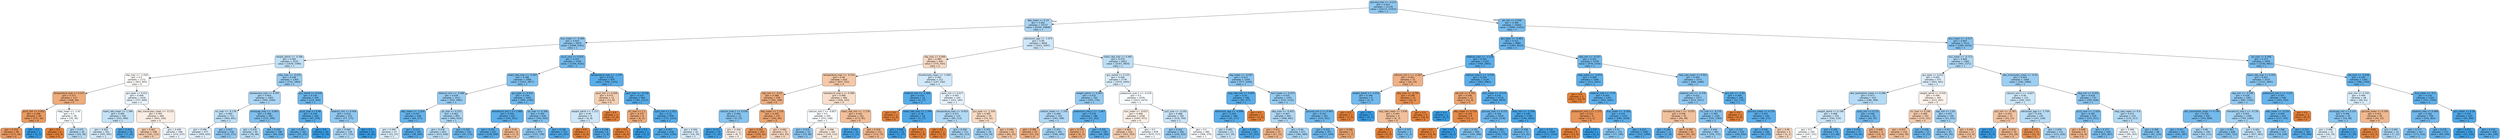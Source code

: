digraph Tree {
node [shape=box, style="filled, rounded", color="black", fontname="helvetica"] ;
edge [fontname="helvetica"] ;
0 [label="glucose_max <= -0.212\ngini = 0.422\nsamples = 21139\nvalue = [10137, 23353]\nclass = 1", fillcolor="#8fc8f0"] ;
1 [label="dbp_mean <= 0.14\ngini = 0.462\nsamples = 10737\nvalue = [6169, 10898]\nclass = 1", fillcolor="#a9d4f4"] ;
0 -> 1 [labeldistance=2.5, labelangle=45, headlabel="True"] ;
2 [label="bun_mean <= -0.394\ngini = 0.424\nsamples = 5879\nvalue = [2848, 6501]\nclass = 1", fillcolor="#90c8f0"] ;
1 -> 2 ;
3 [label="weight_admit <= -0.396\ngini = 0.482\nsamples = 2535\nvalue = [1639, 2399]\nclass = 1", fillcolor="#c0e0f7"] ;
2 -> 3 ;
4 [label="sbp_max <= -1.434\ngini = 0.5\nsamples = 1171\nvalue = [923, 905]\nclass = 0", fillcolor="#fefdfb"] ;
3 -> 4 ;
5 [label="temperature_max <= 0.225\ngini = 0.377\nsamples = 137\nvalue = [166, 56]\nclass = 0", fillcolor="#eeac7c"] ;
4 -> 5 ;
6 [label="pco2_min <= 4.952\ngini = 0.268\nsamples = 99\nvalue = [137, 26]\nclass = 0", fillcolor="#ea995f"] ;
5 -> 6 ;
7 [label="gini = 0.254\nsamples = 98\nvalue = [137, 24]\nclass = 0", fillcolor="#ea975c"] ;
6 -> 7 ;
8 [label="gini = 0.0\nsamples = 1\nvalue = [0, 2]\nclass = 1", fillcolor="#399de5"] ;
6 -> 8 ;
9 [label="mbp_mean <= -1.41\ngini = 0.5\nsamples = 38\nvalue = [29, 30]\nclass = 1", fillcolor="#f8fcfe"] ;
5 -> 9 ;
10 [label="gini = 0.0\nsamples = 8\nvalue = [10, 0]\nclass = 0", fillcolor="#e58139"] ;
9 -> 10 ;
11 [label="gini = 0.475\nsamples = 30\nvalue = [19, 30]\nclass = 1", fillcolor="#b6dbf5"] ;
9 -> 11 ;
12 [label="gcs_eyes <= 0.412\ngini = 0.498\nsamples = 1034\nvalue = [757, 849]\nclass = 1", fillcolor="#eaf4fc"] ;
4 -> 12 ;
13 [label="heart_rate_mean <= 1.348\ngini = 0.485\nsamples = 540\nvalue = [352, 499]\nclass = 1", fillcolor="#c5e2f7"] ;
12 -> 13 ;
14 [label="gini = 0.492\nsamples = 501\nvalue = [345, 445]\nclass = 1", fillcolor="#d3e9f9"] ;
13 -> 14 ;
15 [label="gini = 0.203\nsamples = 39\nvalue = [7, 54]\nclass = 1", fillcolor="#53aae8"] ;
13 -> 15 ;
16 [label="abs_monocytes_mean <= -0.131\ngini = 0.497\nsamples = 494\nvalue = [405, 350]\nclass = 0", fillcolor="#fbeee4"] ;
12 -> 16 ;
17 [label="gini = 0.467\nsamples = 198\nvalue = [191, 113]\nclass = 0", fillcolor="#f4ccae"] ;
16 -> 17 ;
18 [label="gini = 0.499\nsamples = 296\nvalue = [214, 237]\nclass = 1", fillcolor="#ecf5fc"] ;
16 -> 18 ;
19 [label="mbp_max <= -0.076\ngini = 0.438\nsamples = 1364\nvalue = [716, 1494]\nclass = 1", fillcolor="#98ccf1"] ;
3 -> 19 ;
20 [label="baseexcess_max <= 0.307\ngini = 0.463\nsamples = 1005\nvalue = [594, 1040]\nclass = 1", fillcolor="#aad5f4"] ;
19 -> 20 ;
21 [label="inr_max <= -0.178\ngini = 0.482\nsamples = 713\nvalue = [469, 691]\nclass = 1", fillcolor="#bfe0f7"] ;
20 -> 21 ;
22 [label="gini = 0.496\nsamples = 477\nvalue = [349, 420]\nclass = 1", fillcolor="#deeefb"] ;
21 -> 22 ;
23 [label="gini = 0.425\nsamples = 236\nvalue = [120, 271]\nclass = 1", fillcolor="#91c8f1"] ;
21 -> 23 ;
24 [label="aniongap_max <= -0.963\ngini = 0.388\nsamples = 292\nvalue = [125, 349]\nclass = 1", fillcolor="#80c0ee"] ;
20 -> 24 ;
25 [label="gini = 0.478\nsamples = 94\nvalue = [56, 86]\nclass = 1", fillcolor="#baddf6"] ;
24 -> 25 ;
26 [label="gini = 0.329\nsamples = 198\nvalue = [69, 263]\nclass = 1", fillcolor="#6db7ec"] ;
24 -> 26 ;
27 [label="gcs_verbal <= 0.618\ngini = 0.334\nsamples = 359\nvalue = [122, 454]\nclass = 1", fillcolor="#6eb7ec"] ;
19 -> 27 ;
28 [label="pco2_max <= 0.46\ngini = 0.239\nsamples = 206\nvalue = [45, 279]\nclass = 1", fillcolor="#59ade9"] ;
27 -> 28 ;
29 [label="gini = 0.297\nsamples = 162\nvalue = [45, 203]\nclass = 1", fillcolor="#65b3eb"] ;
28 -> 29 ;
30 [label="gini = 0.0\nsamples = 44\nvalue = [0, 76]\nclass = 1", fillcolor="#399de5"] ;
28 -> 30 ;
31 [label="totalco2_min <= 0.956\ngini = 0.424\nsamples = 153\nvalue = [77, 175]\nclass = 1", fillcolor="#90c8f0"] ;
27 -> 31 ;
32 [label="gini = 0.464\nsamples = 128\nvalue = [77, 133]\nclass = 1", fillcolor="#acd6f4"] ;
31 -> 32 ;
33 [label="gini = 0.0\nsamples = 25\nvalue = [0, 42]\nclass = 1", fillcolor="#399de5"] ;
31 -> 33 ;
34 [label="pco2_max <= 0.033\ngini = 0.352\nsamples = 3344\nvalue = [1209, 4102]\nclass = 1", fillcolor="#73baed"] ;
2 -> 34 ;
35 [label="heart_rate_max <= -0.583\ngini = 0.386\nsamples = 2468\nvalue = [1015, 2877]\nclass = 1", fillcolor="#7fc0ee"] ;
34 -> 35 ;
36 [label="totalco2_min <= -0.086\ngini = 0.439\nsamples = 1013\nvalue = [520, 1081]\nclass = 1", fillcolor="#98ccf2"] ;
35 -> 36 ;
37 [label="dbp_mean <= -1.524\ngini = 0.297\nsamples = 208\nvalue = [60, 271]\nclass = 1", fillcolor="#65b3eb"] ;
36 -> 37 ;
38 [label="gini = 0.495\nsamples = 27\nvalue = [22, 27]\nclass = 1", fillcolor="#daedfa"] ;
37 -> 38 ;
39 [label="gini = 0.233\nsamples = 181\nvalue = [38, 244]\nclass = 1", fillcolor="#58ace9"] ;
37 -> 39 ;
40 [label="ph_max <= 0.152\ngini = 0.462\nsamples = 805\nvalue = [460, 810]\nclass = 1", fillcolor="#a9d5f4"] ;
36 -> 40 ;
41 [label="gini = 0.478\nsamples = 663\nvalue = [415, 638]\nclass = 1", fillcolor="#baddf6"] ;
40 -> 41 ;
42 [label="gini = 0.329\nsamples = 142\nvalue = [45, 172]\nclass = 1", fillcolor="#6db7ec"] ;
40 -> 42 ;
43 [label="gcs_eyes <= 0.412\ngini = 0.339\nsamples = 1455\nvalue = [495, 1796]\nclass = 1", fillcolor="#70b8ec"] ;
35 -> 43 ;
44 [label="hematocrit_min.1 <= 1.968\ngini = 0.249\nsamples = 627\nvalue = [145, 851]\nclass = 1", fillcolor="#5baee9"] ;
43 -> 44 ;
45 [label="gini = 0.241\nsamples = 621\nvalue = [138, 848]\nclass = 1", fillcolor="#59ade9"] ;
44 -> 45 ;
46 [label="gini = 0.42\nsamples = 6\nvalue = [7, 3]\nclass = 0", fillcolor="#f0b78e"] ;
44 -> 46 ;
47 [label="ph_max <= 0.308\ngini = 0.394\nsamples = 828\nvalue = [350, 945]\nclass = 1", fillcolor="#82c1ef"] ;
43 -> 47 ;
48 [label="gini = 0.425\nsamples = 675\nvalue = [325, 738]\nclass = 1", fillcolor="#90c8f0"] ;
47 -> 48 ;
49 [label="gini = 0.192\nsamples = 153\nvalue = [25, 207]\nclass = 1", fillcolor="#51a9e8"] ;
47 -> 49 ;
50 [label="temperature_max <= -1.797\ngini = 0.236\nsamples = 876\nvalue = [194, 1225]\nclass = 1", fillcolor="#58ade9"] ;
34 -> 50 ;
51 [label="spo2_min <= 0.268\ngini = 0.472\nsamples = 12\nvalue = [13, 8]\nclass = 0", fillcolor="#f5cfb3"] ;
50 -> 51 ;
52 [label="weight_admit <= -1.151\ngini = 0.49\nsamples = 9\nvalue = [6, 8]\nclass = 1", fillcolor="#cee6f8"] ;
51 -> 52 ;
53 [label="gini = 0.0\nsamples = 3\nvalue = [5, 0]\nclass = 0", fillcolor="#e58139"] ;
52 -> 53 ;
54 [label="gini = 0.198\nsamples = 6\nvalue = [1, 8]\nclass = 1", fillcolor="#52a9e8"] ;
52 -> 54 ;
55 [label="gini = 0.0\nsamples = 3\nvalue = [7, 0]\nclass = 0", fillcolor="#e58139"] ;
51 -> 55 ;
56 [label="spo2_max <= -9.536\ngini = 0.225\nsamples = 864\nvalue = [181, 1217]\nclass = 1", fillcolor="#56ace9"] ;
50 -> 56 ;
57 [label="inr_max <= 1.1\ngini = 0.375\nsamples = 6\nvalue = [6, 2]\nclass = 0", fillcolor="#eeab7b"] ;
56 -> 57 ;
58 [label="gini = 0.0\nsamples = 5\nvalue = [6, 0]\nclass = 0", fillcolor="#e58139"] ;
57 -> 58 ;
59 [label="gini = 0.0\nsamples = 1\nvalue = [0, 2]\nclass = 1", fillcolor="#399de5"] ;
57 -> 59 ;
60 [label="spo2_min <= 1.012\ngini = 0.22\nsamples = 858\nvalue = [175, 1215]\nclass = 1", fillcolor="#56abe9"] ;
56 -> 60 ;
61 [label="gini = 0.207\nsamples = 838\nvalue = [159, 1195]\nclass = 1", fillcolor="#53aae8"] ;
60 -> 61 ;
62 [label="gini = 0.494\nsamples = 20\nvalue = [16, 20]\nclass = 1", fillcolor="#d7ebfa"] ;
60 -> 62 ;
63 [label="admission_age <= -1.475\ngini = 0.49\nsamples = 4858\nvalue = [3321, 4397]\nclass = 1", fillcolor="#cfe7f9"] ;
1 -> 63 ;
64 [label="sbp_max <= 0.499\ngini = 0.485\nsamples = 836\nvalue = [774, 543]\nclass = 0", fillcolor="#f7d9c4"] ;
63 -> 64 ;
65 [label="temperature_max <= -0.234\ngini = 0.46\nsamples = 624\nvalue = [627, 351]\nclass = 0", fillcolor="#f4c8a8"] ;
64 -> 65 ;
66 [label="sbp_min <= -0.43\ngini = 0.389\nsamples = 258\nvalue = [301, 108]\nclass = 0", fillcolor="#eeae80"] ;
65 -> 66 ;
67 [label="calcium_max.1 <= 0.039\ngini = 0.404\nsamples = 21\nvalue = [9, 23]\nclass = 1", fillcolor="#86c3ef"] ;
66 -> 67 ;
68 [label="gini = 0.111\nsamples = 10\nvalue = [1, 16]\nclass = 1", fillcolor="#45a3e7"] ;
67 -> 68 ;
69 [label="gini = 0.498\nsamples = 11\nvalue = [8, 7]\nclass = 0", fillcolor="#fcefe6"] ;
67 -> 69 ;
70 [label="dbp_mean <= 1.138\ngini = 0.349\nsamples = 237\nvalue = [292, 85]\nclass = 0", fillcolor="#eda673"] ;
66 -> 70 ;
71 [label="gini = 0.262\nsamples = 165\nvalue = [229, 42]\nclass = 0", fillcolor="#ea985d"] ;
70 -> 71 ;
72 [label="gini = 0.482\nsamples = 72\nvalue = [63, 43]\nclass = 0", fillcolor="#f7d7c0"] ;
70 -> 72 ;
73 [label="hematocrit_max.1 <= 0.589\ngini = 0.489\nsamples = 366\nvalue = [326, 243]\nclass = 0", fillcolor="#f8dfcd"] ;
65 -> 73 ;
74 [label="calcium_min.1 <= -0.827\ngini = 0.5\nsamples = 205\nvalue = [153, 158]\nclass = 1", fillcolor="#f9fcfe"] ;
73 -> 74 ;
75 [label="gini = 0.414\nsamples = 43\nvalue = [19, 46]\nclass = 1", fillcolor="#8bc5f0"] ;
74 -> 75 ;
76 [label="gini = 0.496\nsamples = 162\nvalue = [134, 112]\nclass = 0", fillcolor="#fbeade"] ;
74 -> 76 ;
77 [label="heart_rate_min <= -1.178\ngini = 0.442\nsamples = 161\nvalue = [173, 85]\nclass = 0", fillcolor="#f2bf9a"] ;
73 -> 77 ;
78 [label="gini = 0.142\nsamples = 10\nvalue = [1, 12]\nclass = 1", fillcolor="#49a5e7"] ;
77 -> 78 ;
79 [label="gini = 0.418\nsamples = 151\nvalue = [172, 73]\nclass = 0", fillcolor="#f0b68d"] ;
77 -> 79 ;
80 [label="bicarbonate_mean <= -1.004\ngini = 0.491\nsamples = 212\nvalue = [147, 192]\nclass = 1", fillcolor="#d1e8f9"] ;
64 -> 80 ;
81 [label="totalco2_min <= -2.482\ngini = 0.225\nsamples = 19\nvalue = [4, 27]\nclass = 1", fillcolor="#56ace9"] ;
80 -> 81 ;
82 [label="gini = 0.0\nsamples = 1\nvalue = [1, 0]\nclass = 0", fillcolor="#e58139"] ;
81 -> 82 ;
83 [label="heart_rate_max <= 1.794\ngini = 0.18\nsamples = 18\nvalue = [3, 27]\nclass = 1", fillcolor="#4fa8e8"] ;
81 -> 83 ;
84 [label="gini = 0.069\nsamples = 16\nvalue = [1, 27]\nclass = 1", fillcolor="#40a1e6"] ;
83 -> 84 ;
85 [label="gini = 0.0\nsamples = 2\nvalue = [2, 0]\nclass = 0", fillcolor="#e58139"] ;
83 -> 85 ;
86 [label="spo2_min <= 0.417\ngini = 0.497\nsamples = 193\nvalue = [143, 165]\nclass = 1", fillcolor="#e5f2fc"] ;
80 -> 86 ;
87 [label="temperature_max <= -0.919\ngini = 0.471\nsamples = 114\nvalue = [69, 113]\nclass = 1", fillcolor="#b2d9f5"] ;
86 -> 87 ;
88 [label="gini = 0.0\nsamples = 3\nvalue = [7, 0]\nclass = 0", fillcolor="#e58139"] ;
87 -> 88 ;
89 [label="gini = 0.458\nsamples = 111\nvalue = [62, 113]\nclass = 1", fillcolor="#a6d3f3"] ;
87 -> 89 ;
90 [label="gcs_eyes <= -1.334\ngini = 0.485\nsamples = 79\nvalue = [74, 52]\nclass = 0", fillcolor="#f7dac4"] ;
86 -> 90 ;
91 [label="gini = 0.452\nsamples = 18\nvalue = [10, 19]\nclass = 1", fillcolor="#a1d1f3"] ;
90 -> 91 ;
92 [label="gini = 0.449\nsamples = 61\nvalue = [64, 33]\nclass = 0", fillcolor="#f2c29f"] ;
90 -> 92 ;
93 [label="heart_rate_max <= 0.495\ngini = 0.479\nsamples = 4022\nvalue = [2547, 3854]\nclass = 1", fillcolor="#bcdef6"] ;
63 -> 93 ;
94 [label="gcs_verbal <= 0.155\ngini = 0.494\nsamples = 2778\nvalue = [1970, 2445]\nclass = 1", fillcolor="#d9ecfa"] ;
93 -> 94 ;
95 [label="weight_admit <= 0.403\ngini = 0.432\nsamples = 702\nvalue = [355, 770]\nclass = 1", fillcolor="#94caf1"] ;
94 -> 95 ;
96 [label="sodium_mean <= -1.195\ngini = 0.468\nsamples = 516\nvalue = [303, 508]\nclass = 1", fillcolor="#afd7f5"] ;
95 -> 96 ;
97 [label="gini = 0.385\nsamples = 25\nvalue = [37, 13]\nclass = 0", fillcolor="#eead7f"] ;
96 -> 97 ;
98 [label="gini = 0.455\nsamples = 491\nvalue = [266, 495]\nclass = 1", fillcolor="#a3d2f3"] ;
96 -> 98 ;
99 [label="potassium_max.1 <= -1.467\ngini = 0.276\nsamples = 186\nvalue = [52, 262]\nclass = 1", fillcolor="#60b0ea"] ;
95 -> 99 ;
100 [label="gini = 0.375\nsamples = 3\nvalue = [6, 2]\nclass = 0", fillcolor="#eeab7b"] ;
99 -> 100 ;
101 [label="gini = 0.255\nsamples = 183\nvalue = [46, 260]\nclass = 1", fillcolor="#5caeea"] ;
99 -> 101 ;
102 [label="potassium_max.1 <= -0.154\ngini = 0.5\nsamples = 2076\nvalue = [1615, 1675]\nclass = 1", fillcolor="#f8fbfe"] ;
94 -> 102 ;
103 [label="bun_mean <= -0.615\ngini = 0.498\nsamples = 1294\nvalue = [1097, 971]\nclass = 0", fillcolor="#fcf1e8"] ;
102 -> 103 ;
104 [label="gini = 0.469\nsamples = 416\nvalue = [423, 254]\nclass = 0", fillcolor="#f5cdb0"] ;
103 -> 104 ;
105 [label="gini = 0.5\nsamples = 878\nvalue = [674, 717]\nclass = 1", fillcolor="#f3f9fd"] ;
103 -> 105 ;
106 [label="po2_max <= -0.242\ngini = 0.488\nsamples = 782\nvalue = [518, 704]\nclass = 1", fillcolor="#cbe5f8"] ;
102 -> 106 ;
107 [label="gini = 0.432\nsamples = 302\nvalue = [150, 325]\nclass = 1", fillcolor="#94caf1"] ;
106 -> 107 ;
108 [label="gini = 0.5\nsamples = 480\nvalue = [368, 379]\nclass = 1", fillcolor="#f9fcfe"] ;
106 -> 108 ;
109 [label="sbp_mean <= -0.597\ngini = 0.412\nsamples = 1244\nvalue = [577, 1409]\nclass = 1", fillcolor="#8ac5f0"] ;
93 -> 109 ;
110 [label="resp_rate_min <= 3.493\ngini = 0.24\nsamples = 189\nvalue = [45, 277]\nclass = 1", fillcolor="#59ade9"] ;
109 -> 110 ;
111 [label="admission_age <= -0.848\ngini = 0.229\nsamples = 188\nvalue = [42, 277]\nclass = 1", fillcolor="#57ace9"] ;
110 -> 111 ;
112 [label="gini = 0.485\nsamples = 23\nvalue = [17, 24]\nclass = 1", fillcolor="#c5e2f7"] ;
111 -> 112 ;
113 [label="gini = 0.164\nsamples = 165\nvalue = [25, 253]\nclass = 1", fillcolor="#4da7e8"] ;
111 -> 113 ;
114 [label="gini = 0.0\nsamples = 1\nvalue = [3, 0]\nclass = 0", fillcolor="#e58139"] ;
110 -> 114 ;
115 [label="bun_mean <= -0.223\ngini = 0.435\nsamples = 1055\nvalue = [532, 1132]\nclass = 1", fillcolor="#96cbf1"] ;
109 -> 115 ;
116 [label="dbp_max <= -0.425\ngini = 0.467\nsamples = 693\nvalue = [408, 691]\nclass = 1", fillcolor="#aed7f4"] ;
115 -> 116 ;
117 [label="gini = 0.411\nsamples = 22\nvalue = [27, 11]\nclass = 0", fillcolor="#f0b48a"] ;
116 -> 117 ;
118 [label="gini = 0.46\nsamples = 671\nvalue = [381, 680]\nclass = 1", fillcolor="#a8d4f4"] ;
116 -> 118 ;
119 [label="glucose_min.2 <= 0.945\ngini = 0.343\nsamples = 362\nvalue = [124, 441]\nclass = 1", fillcolor="#71b9ec"] ;
115 -> 119 ;
120 [label="gini = 0.332\nsamples = 357\nvalue = [117, 439]\nclass = 1", fillcolor="#6eb7ec"] ;
119 -> 120 ;
121 [label="gini = 0.346\nsamples = 5\nvalue = [7, 2]\nclass = 0", fillcolor="#eca572"] ;
119 -> 121 ;
122 [label="ph_min <= 0.058\ngini = 0.366\nsamples = 10402\nvalue = [3968, 12455]\nclass = 1", fillcolor="#78bced"] ;
0 -> 122 [labeldistance=2.5, labelangle=-45, headlabel="False"] ;
123 [label="gcs_eyes <= -0.461\ngini = 0.311\nsamples = 4889\nvalue = [1487, 6223]\nclass = 1", fillcolor="#68b4eb"] ;
122 -> 123 ;
124 [label="totalco2_max <= -3.118\ngini = 0.254\nsamples = 2150\nvalue = [509, 2893]\nclass = 1", fillcolor="#5caeea"] ;
123 -> 124 ;
125 [label="calcium_min.1 <= -2.283\ngini = 0.401\nsamples = 21\nvalue = [26, 10]\nclass = 0", fillcolor="#efb185"] ;
124 -> 125 ;
126 [label="weight_admit <= -1.014\ngini = 0.346\nsamples = 6\nvalue = [2, 7]\nclass = 1", fillcolor="#72b9ec"] ;
125 -> 126 ;
127 [label="gini = 0.0\nsamples = 1\nvalue = [2, 0]\nclass = 0", fillcolor="#e58139"] ;
126 -> 127 ;
128 [label="gini = 0.0\nsamples = 5\nvalue = [0, 7]\nclass = 1", fillcolor="#399de5"] ;
126 -> 128 ;
129 [label="dbp_max <= -0.781\ngini = 0.198\nsamples = 15\nvalue = [24, 3]\nclass = 0", fillcolor="#e89152"] ;
125 -> 129 ;
130 [label="resp_rate_mean <= 1.038\ngini = 0.444\nsamples = 6\nvalue = [6, 3]\nclass = 0", fillcolor="#f2c09c"] ;
129 -> 130 ;
131 [label="gini = 0.0\nsamples = 3\nvalue = [5, 0]\nclass = 0", fillcolor="#e58139"] ;
130 -> 131 ;
132 [label="gini = 0.375\nsamples = 3\nvalue = [1, 3]\nclass = 1", fillcolor="#7bbeee"] ;
130 -> 132 ;
133 [label="gini = 0.0\nsamples = 9\nvalue = [18, 0]\nclass = 0", fillcolor="#e58139"] ;
129 -> 133 ;
134 [label="calcium_max.1 <= -2.535\ngini = 0.246\nsamples = 2129\nvalue = [483, 2883]\nclass = 1", fillcolor="#5aade9"] ;
124 -> 134 ;
135 [label="ptt_min <= 0.702\ngini = 0.346\nsamples = 10\nvalue = [14, 4]\nclass = 0", fillcolor="#eca572"] ;
134 -> 135 ;
136 [label="gini = 0.0\nsamples = 2\nvalue = [0, 3]\nclass = 1", fillcolor="#399de5"] ;
135 -> 136 ;
137 [label="dbp_mean <= 0.724\ngini = 0.124\nsamples = 8\nvalue = [14, 1]\nclass = 0", fillcolor="#e78a47"] ;
135 -> 137 ;
138 [label="gini = 0.0\nsamples = 7\nvalue = [14, 0]\nclass = 0", fillcolor="#e58139"] ;
137 -> 138 ;
139 [label="gini = 0.0\nsamples = 1\nvalue = [0, 1]\nclass = 1", fillcolor="#399de5"] ;
137 -> 139 ;
140 [label="bun_mean <= -0.272\ngini = 0.241\nsamples = 2119\nvalue = [469, 2879]\nclass = 1", fillcolor="#59ade9"] ;
134 -> 140 ;
141 [label="glucose_max <= 0.153\ngini = 0.326\nsamples = 1019\nvalue = [329, 1278]\nclass = 1", fillcolor="#6cb6ec"] ;
140 -> 141 ;
142 [label="gini = 0.391\nsamples = 448\nvalue = [185, 508]\nclass = 1", fillcolor="#81c1ee"] ;
141 -> 142 ;
143 [label="gini = 0.265\nsamples = 571\nvalue = [144, 770]\nclass = 1", fillcolor="#5eafea"] ;
141 -> 143 ;
144 [label="mbp_min <= -2.539\ngini = 0.148\nsamples = 1100\nvalue = [140, 1601]\nclass = 1", fillcolor="#4aa6e7"] ;
140 -> 144 ;
145 [label="gini = 0.338\nsamples = 72\nvalue = [25, 91]\nclass = 1", fillcolor="#6fb8ec"] ;
144 -> 145 ;
146 [label="gini = 0.132\nsamples = 1028\nvalue = [115, 1510]\nclass = 1", fillcolor="#48a4e7"] ;
144 -> 146 ;
147 [label="dbp_min <= -0.257\ngini = 0.351\nsamples = 2739\nvalue = [978, 3330]\nclass = 1", fillcolor="#73baed"] ;
123 -> 147 ;
148 [label="mbp_mean <= -2.673\ngini = 0.268\nsamples = 1266\nvalue = [312, 1641]\nclass = 1", fillcolor="#5fb0ea"] ;
147 -> 148 ;
149 [label="gini = 0.0\nsamples = 5\nvalue = [10, 0]\nclass = 0", fillcolor="#e58139"] ;
148 -> 149 ;
150 [label="totalco2_max <= -3.79\ngini = 0.263\nsamples = 1261\nvalue = [302, 1641]\nclass = 1", fillcolor="#5dafea"] ;
148 -> 150 ;
151 [label="potassium_min.1 <= 1.373\ngini = 0.231\nsamples = 9\nvalue = [13, 2]\nclass = 0", fillcolor="#e99457"] ;
150 -> 151 ;
152 [label="gini = 0.0\nsamples = 8\nvalue = [13, 0]\nclass = 0", fillcolor="#e58139"] ;
151 -> 152 ;
153 [label="gini = 0.0\nsamples = 1\nvalue = [0, 2]\nclass = 1", fillcolor="#399de5"] ;
151 -> 153 ;
154 [label="bun_mean <= -0.566\ngini = 0.255\nsamples = 1252\nvalue = [289, 1639]\nclass = 1", fillcolor="#5caeea"] ;
150 -> 154 ;
155 [label="gini = 0.41\nsamples = 170\nvalue = [77, 190]\nclass = 1", fillcolor="#89c5f0"] ;
154 -> 155 ;
156 [label="gini = 0.223\nsamples = 1082\nvalue = [212, 1449]\nclass = 1", fillcolor="#56abe9"] ;
154 -> 156 ;
157 [label="resp_rate_mean <= 0.921\ngini = 0.406\nsamples = 1473\nvalue = [666, 1689]\nclass = 1", fillcolor="#87c4ef"] ;
147 -> 157 ;
158 [label="totalco2_min <= -2.378\ngini = 0.422\nsamples = 1277\nvalue = [614, 1417]\nclass = 1", fillcolor="#8fc7f0"] ;
157 -> 158 ;
159 [label="hematocrit_max.1 <= -0.555\ngini = 0.448\nsamples = 92\nvalue = [94, 48]\nclass = 0", fillcolor="#f2c19e"] ;
158 -> 159 ;
160 [label="gini = 0.266\nsamples = 11\nvalue = [3, 16]\nclass = 1", fillcolor="#5eafea"] ;
159 -> 160 ;
161 [label="gini = 0.385\nsamples = 81\nvalue = [91, 32]\nclass = 0", fillcolor="#eead7f"] ;
159 -> 161 ;
162 [label="inr_max <= -0.178\ngini = 0.399\nsamples = 1185\nvalue = [520, 1369]\nclass = 1", fillcolor="#84c2ef"] ;
158 -> 162 ;
163 [label="gini = 0.444\nsamples = 683\nvalue = [356, 715]\nclass = 1", fillcolor="#9ccef2"] ;
162 -> 163 ;
164 [label="gini = 0.321\nsamples = 502\nvalue = [164, 654]\nclass = 1", fillcolor="#6bb6ec"] ;
162 -> 164 ;
165 [label="gcs_min <= -1.83\ngini = 0.269\nsamples = 196\nvalue = [52, 272]\nclass = 1", fillcolor="#5fb0ea"] ;
157 -> 165 ;
166 [label="gini = 0.0\nsamples = 2\nvalue = [4, 0]\nclass = 0", fillcolor="#e58139"] ;
165 -> 166 ;
167 [label="glucose_mean <= 4.174\ngini = 0.255\nsamples = 194\nvalue = [48, 272]\nclass = 1", fillcolor="#5caeea"] ;
165 -> 167 ;
168 [label="gini = 0.245\nsamples = 190\nvalue = [45, 270]\nclass = 1", fillcolor="#5aade9"] ;
167 -> 168 ;
169 [label="gini = 0.48\nsamples = 4\nvalue = [3, 2]\nclass = 0", fillcolor="#f6d5bd"] ;
167 -> 169 ;
170 [label="bun_mean <= -0.517\ngini = 0.407\nsamples = 5513\nvalue = [2481, 6232]\nclass = 1", fillcolor="#88c4ef"] ;
122 -> 170 ;
171 [label="bun_mean <= -0.713\ngini = 0.469\nsamples = 1584\nvalue = [943, 1571]\nclass = 1", fillcolor="#b0d8f5"] ;
170 -> 171 ;
172 [label="gcs_eyes <= 0.412\ngini = 0.495\nsamples = 575\nvalue = [403, 491]\nclass = 1", fillcolor="#dcedfa"] ;
171 -> 172 ;
173 [label="abs_neutrophils_mean <= 0.298\ngini = 0.473\nsamples = 310\nvalue = [180, 289]\nclass = 1", fillcolor="#b4daf5"] ;
172 -> 173 ;
174 [label="weight_admit <= 0.196\ngini = 0.488\nsamples = 254\nvalue = [160, 219]\nclass = 1", fillcolor="#cae5f8"] ;
173 -> 174 ;
175 [label="gini = 0.5\nsamples = 195\nvalue = [147, 151]\nclass = 1", fillcolor="#fafcfe"] ;
174 -> 175 ;
176 [label="gini = 0.269\nsamples = 59\nvalue = [13, 68]\nclass = 1", fillcolor="#5fb0ea"] ;
174 -> 176 ;
177 [label="spo2_min <= 0.715\ngini = 0.346\nsamples = 56\nvalue = [20, 70]\nclass = 1", fillcolor="#72b9ec"] ;
173 -> 177 ;
178 [label="gini = 0.229\nsamples = 47\nvalue = [10, 66]\nclass = 1", fillcolor="#57ace9"] ;
177 -> 178 ;
179 [label="gini = 0.408\nsamples = 9\nvalue = [10, 4]\nclass = 0", fillcolor="#efb388"] ;
177 -> 179 ;
180 [label="weight_admit <= 0.034\ngini = 0.499\nsamples = 265\nvalue = [223, 202]\nclass = 0", fillcolor="#fdf3ec"] ;
172 -> 180 ;
181 [label="inr_max <= 0.106\ngini = 0.468\nsamples = 165\nvalue = [170, 101]\nclass = 0", fillcolor="#f4ccaf"] ;
180 -> 181 ;
182 [label="gini = 0.437\nsamples = 150\nvalue = [164, 78]\nclass = 0", fillcolor="#f1bd97"] ;
181 -> 182 ;
183 [label="gini = 0.328\nsamples = 15\nvalue = [6, 23]\nclass = 1", fillcolor="#6db7ec"] ;
181 -> 183 ;
184 [label="sbp_min <= 1.65\ngini = 0.451\nsamples = 100\nvalue = [53, 101]\nclass = 1", fillcolor="#a1d0f3"] ;
180 -> 184 ;
185 [label="gini = 0.421\nsamples = 87\nvalue = [41, 95]\nclass = 1", fillcolor="#8ec7f0"] ;
184 -> 185 ;
186 [label="gini = 0.444\nsamples = 13\nvalue = [12, 6]\nclass = 0", fillcolor="#f2c09c"] ;
184 -> 186 ;
187 [label="abs_monocytes_mean <= -0.25\ngini = 0.444\nsamples = 1009\nvalue = [540, 1080]\nclass = 1", fillcolor="#9ccef2"] ;
171 -> 187 ;
188 [label="calcium_min.1 <= -0.827\ngini = 0.49\nsamples = 272\nvalue = [190, 252]\nclass = 1", fillcolor="#cee7f9"] ;
187 -> 188 ;
189 [label="po2_min <= -0.783\ngini = 0.454\nsamples = 37\nvalue = [43, 23]\nclass = 0", fillcolor="#f3c4a3"] ;
188 -> 189 ;
190 [label="gini = 0.0\nsamples = 3\nvalue = [0, 5]\nclass = 1", fillcolor="#399de5"] ;
189 -> 190 ;
191 [label="gini = 0.416\nsamples = 34\nvalue = [43, 18]\nclass = 0", fillcolor="#f0b68c"] ;
189 -> 191 ;
192 [label="admission_age <= -1.738\ngini = 0.476\nsamples = 235\nvalue = [147, 229]\nclass = 1", fillcolor="#b8dcf6"] ;
188 -> 192 ;
193 [label="gini = 0.211\nsamples = 14\nvalue = [22, 3]\nclass = 0", fillcolor="#e99254"] ;
192 -> 193 ;
194 [label="gini = 0.459\nsamples = 221\nvalue = [125, 226]\nclass = 1", fillcolor="#a7d3f3"] ;
192 -> 194 ;
195 [label="dbp_min <= 0.503\ngini = 0.418\nsamples = 737\nvalue = [350, 828]\nclass = 1", fillcolor="#8dc6f0"] ;
187 -> 195 ;
196 [label="pco2_max <= -1.419\ngini = 0.385\nsamples = 518\nvalue = [215, 611]\nclass = 1", fillcolor="#7fbfee"] ;
195 -> 196 ;
197 [label="gini = 0.408\nsamples = 9\nvalue = [10, 4]\nclass = 0", fillcolor="#efb388"] ;
196 -> 197 ;
198 [label="gini = 0.377\nsamples = 509\nvalue = [205, 607]\nclass = 1", fillcolor="#7cbeee"] ;
196 -> 198 ;
199 [label="resp_rate_mean <= 0.0\ngini = 0.473\nsamples = 219\nvalue = [135, 217]\nclass = 1", fillcolor="#b4daf5"] ;
195 -> 199 ;
200 [label="gini = 0.499\nsamples = 121\nvalue = [94, 103]\nclass = 1", fillcolor="#eef6fd"] ;
199 -> 200 ;
201 [label="gini = 0.389\nsamples = 98\nvalue = [41, 114]\nclass = 1", fillcolor="#80c0ee"] ;
199 -> 201 ;
202 [label="ph_max <= 0.308\ngini = 0.373\nsamples = 3929\nvalue = [1538, 4661]\nclass = 1", fillcolor="#7abdee"] ;
170 -> 202 ;
203 [label="heart_rate_max <= 0.593\ngini = 0.407\nsamples = 2537\nvalue = [1152, 2897]\nclass = 1", fillcolor="#88c4ef"] ;
202 -> 203 ;
204 [label="sbp_min <= -0.198\ngini = 0.428\nsamples = 1991\nvalue = [987, 2192]\nclass = 1", fillcolor="#92c9f1"] ;
203 -> 204 ;
205 [label="abs_neutrophils_mean <= 0.796\ngini = 0.356\nsamples = 642\nvalue = [243, 808]\nclass = 1", fillcolor="#75baed"] ;
204 -> 205 ;
206 [label="gini = 0.327\nsamples = 542\nvalue = [181, 697]\nclass = 1", fillcolor="#6cb6ec"] ;
205 -> 206 ;
207 [label="gini = 0.46\nsamples = 100\nvalue = [62, 111]\nclass = 1", fillcolor="#a8d4f4"] ;
205 -> 207 ;
208 [label="hematocrit_max.1 <= -0.136\ngini = 0.455\nsamples = 1349\nvalue = [744, 1384]\nclass = 1", fillcolor="#a3d2f3"] ;
204 -> 208 ;
209 [label="gini = 0.407\nsamples = 649\nvalue = [287, 722]\nclass = 1", fillcolor="#88c4ef"] ;
208 -> 209 ;
210 [label="gini = 0.483\nsamples = 700\nvalue = [457, 662]\nclass = 1", fillcolor="#c2e1f7"] ;
208 -> 210 ;
211 [label="potassium_min.1 <= 3.215\ngini = 0.307\nsamples = 546\nvalue = [165, 705]\nclass = 1", fillcolor="#67b4eb"] ;
203 -> 211 ;
212 [label="wbc_mean <= -0.255\ngini = 0.298\nsamples = 543\nvalue = [157, 705]\nclass = 1", fillcolor="#65b3eb"] ;
211 -> 212 ;
213 [label="gini = 0.398\nsamples = 174\nvalue = [79, 209]\nclass = 1", fillcolor="#84c2ef"] ;
212 -> 213 ;
214 [label="gini = 0.235\nsamples = 369\nvalue = [78, 496]\nclass = 1", fillcolor="#58ace9"] ;
212 -> 214 ;
215 [label="gini = 0.0\nsamples = 3\nvalue = [8, 0]\nclass = 0", fillcolor="#e58139"] ;
211 -> 215 ;
216 [label="ptt_max <= -0.638\ngini = 0.295\nsamples = 1392\nvalue = [386, 1764]\nclass = 1", fillcolor="#64b2eb"] ;
202 -> 216 ;
217 [label="po2_min <= 0.744\ngini = 0.494\nsamples = 68\nvalue = [49, 61]\nclass = 1", fillcolor="#d8ecfa"] ;
216 -> 217 ;
218 [label="aniongap_min <= 0.147\ngini = 0.406\nsamples = 42\nvalue = [19, 48]\nclass = 1", fillcolor="#87c4ef"] ;
217 -> 218 ;
219 [label="gini = 0.496\nsamples = 21\nvalue = [16, 19]\nclass = 1", fillcolor="#e0f0fb"] ;
218 -> 219 ;
220 [label="gini = 0.17\nsamples = 21\nvalue = [3, 29]\nclass = 1", fillcolor="#4da7e8"] ;
218 -> 220 ;
221 [label="glucose_mean <= 0.359\ngini = 0.422\nsamples = 26\nvalue = [30, 13]\nclass = 0", fillcolor="#f0b88f"] ;
217 -> 221 ;
222 [label="gini = 0.08\nsamples = 12\nvalue = [23, 1]\nclass = 0", fillcolor="#e68642"] ;
221 -> 222 ;
223 [label="gini = 0.465\nsamples = 14\nvalue = [7, 12]\nclass = 1", fillcolor="#acd6f4"] ;
221 -> 223 ;
224 [label="bun_mean <= -0.1\ngini = 0.276\nsamples = 1324\nvalue = [337, 1703]\nclass = 1", fillcolor="#60b0ea"] ;
216 -> 224 ;
225 [label="totalco2_max <= 0.468\ngini = 0.342\nsamples = 700\nvalue = [242, 863]\nclass = 1", fillcolor="#71b8ec"] ;
224 -> 225 ;
226 [label="gini = 0.377\nsamples = 427\nvalue = [173, 514]\nclass = 1", fillcolor="#7cbeee"] ;
225 -> 226 ;
227 [label="gini = 0.276\nsamples = 273\nvalue = [69, 349]\nclass = 1", fillcolor="#60b0ea"] ;
225 -> 227 ;
228 [label="gcs_motor <= 0.26\ngini = 0.183\nsamples = 624\nvalue = [95, 840]\nclass = 1", fillcolor="#4fa8e8"] ;
224 -> 228 ;
229 [label="gini = 0.072\nsamples = 216\nvalue = [12, 310]\nclass = 1", fillcolor="#41a1e6"] ;
228 -> 229 ;
230 [label="gini = 0.234\nsamples = 408\nvalue = [83, 530]\nclass = 1", fillcolor="#58ace9"] ;
228 -> 230 ;
}